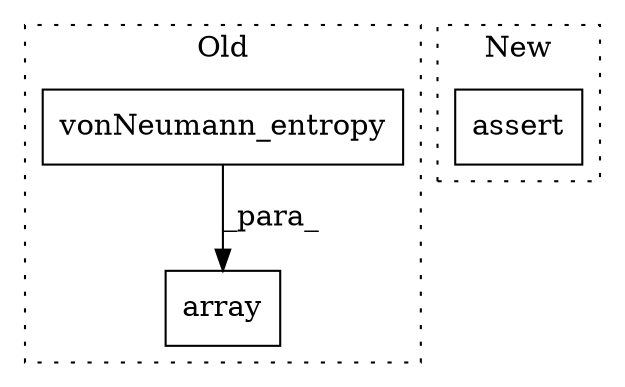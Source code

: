 digraph G {
subgraph cluster0 {
1 [label="vonNeumann_entropy" a="32" s="2007,2029" l="19,1" shape="box"];
3 [label="array" a="32" s="2001,2030" l="6,1" shape="box"];
label = "Old";
style="dotted";
}
subgraph cluster1 {
2 [label="assert" a="32" s="3141,3186" l="26,1" shape="box"];
label = "New";
style="dotted";
}
1 -> 3 [label="_para_"];
}